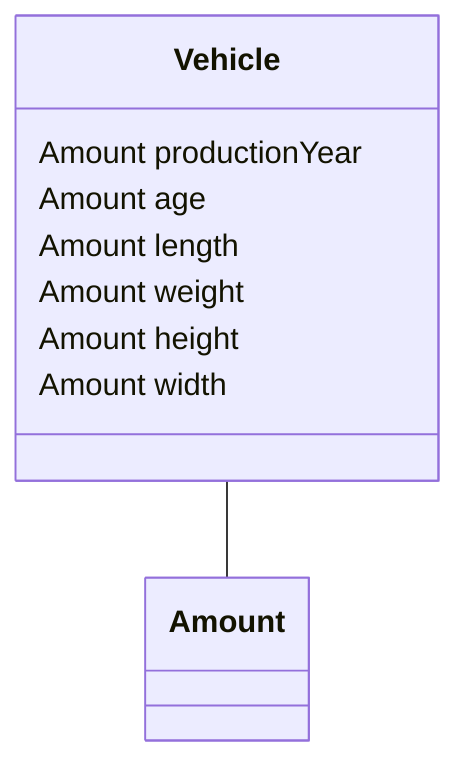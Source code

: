 classDiagram
  Vehicle -- Amount


class Vehicle {

  Amount productionYear
  Amount age
  Amount length
  Amount weight
  Amount height
  Amount width

 }